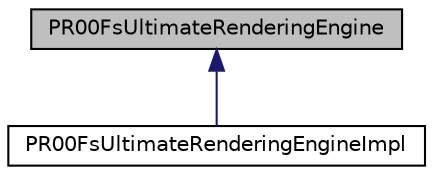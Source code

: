 digraph "PR00FsUltimateRenderingEngine"
{
 // LATEX_PDF_SIZE
  edge [fontname="Helvetica",fontsize="10",labelfontname="Helvetica",labelfontsize="10"];
  node [fontname="Helvetica",fontsize="10",shape=record];
  Node1 [label="PR00FsUltimateRenderingEngine",height=0.2,width=0.4,color="black", fillcolor="grey75", style="filled", fontcolor="black",tooltip="The primary and main class of the graphics engine."];
  Node1 -> Node2 [dir="back",color="midnightblue",fontsize="10",style="solid",fontname="Helvetica"];
  Node2 [label="PR00FsUltimateRenderingEngineImpl",height=0.2,width=0.4,color="black", fillcolor="white", style="filled",URL="$class_p_r00_fs_ultimate_rendering_engine_impl.html",tooltip=" "];
}
